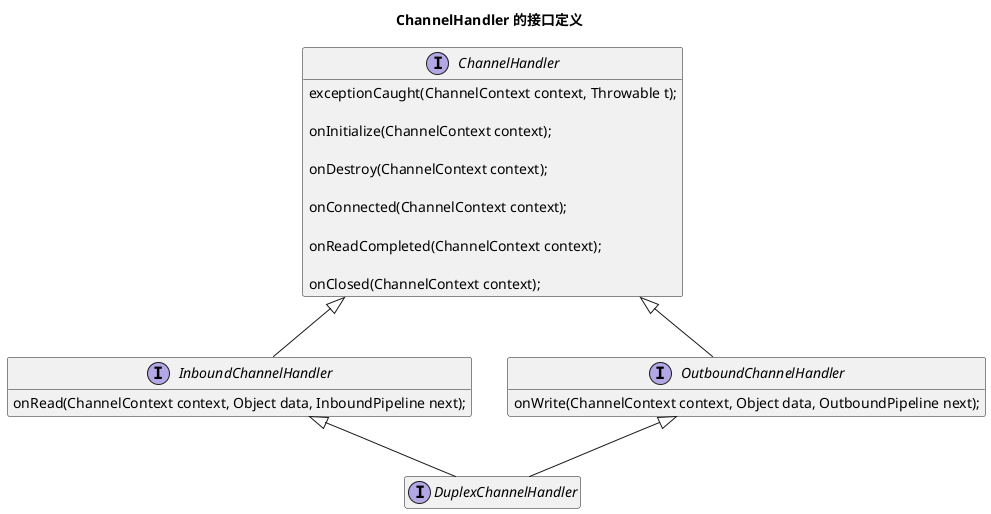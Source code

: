 @startuml ChannelHandler-Class-Diagram
hide empty members
title ChannelHandler 的接口定义

interface ChannelHandler{
exceptionCaught(ChannelContext context, Throwable t);

onInitialize(ChannelContext context);

onDestroy(ChannelContext context);

onConnected(ChannelContext context);

onReadCompleted(ChannelContext context);

onClosed(ChannelContext context);
}

interface InboundChannelHandler{
 onRead(ChannelContext context, Object data, InboundPipeline next);
}

interface OutboundChannelHandler{
 onWrite(ChannelContext context, Object data, OutboundPipeline next);
}

interface DuplexChannelHandler extends InboundChannelHandler,OutboundChannelHandler{

}

ChannelHandler<|--InboundChannelHandler
ChannelHandler<|--OutboundChannelHandler
@enduml